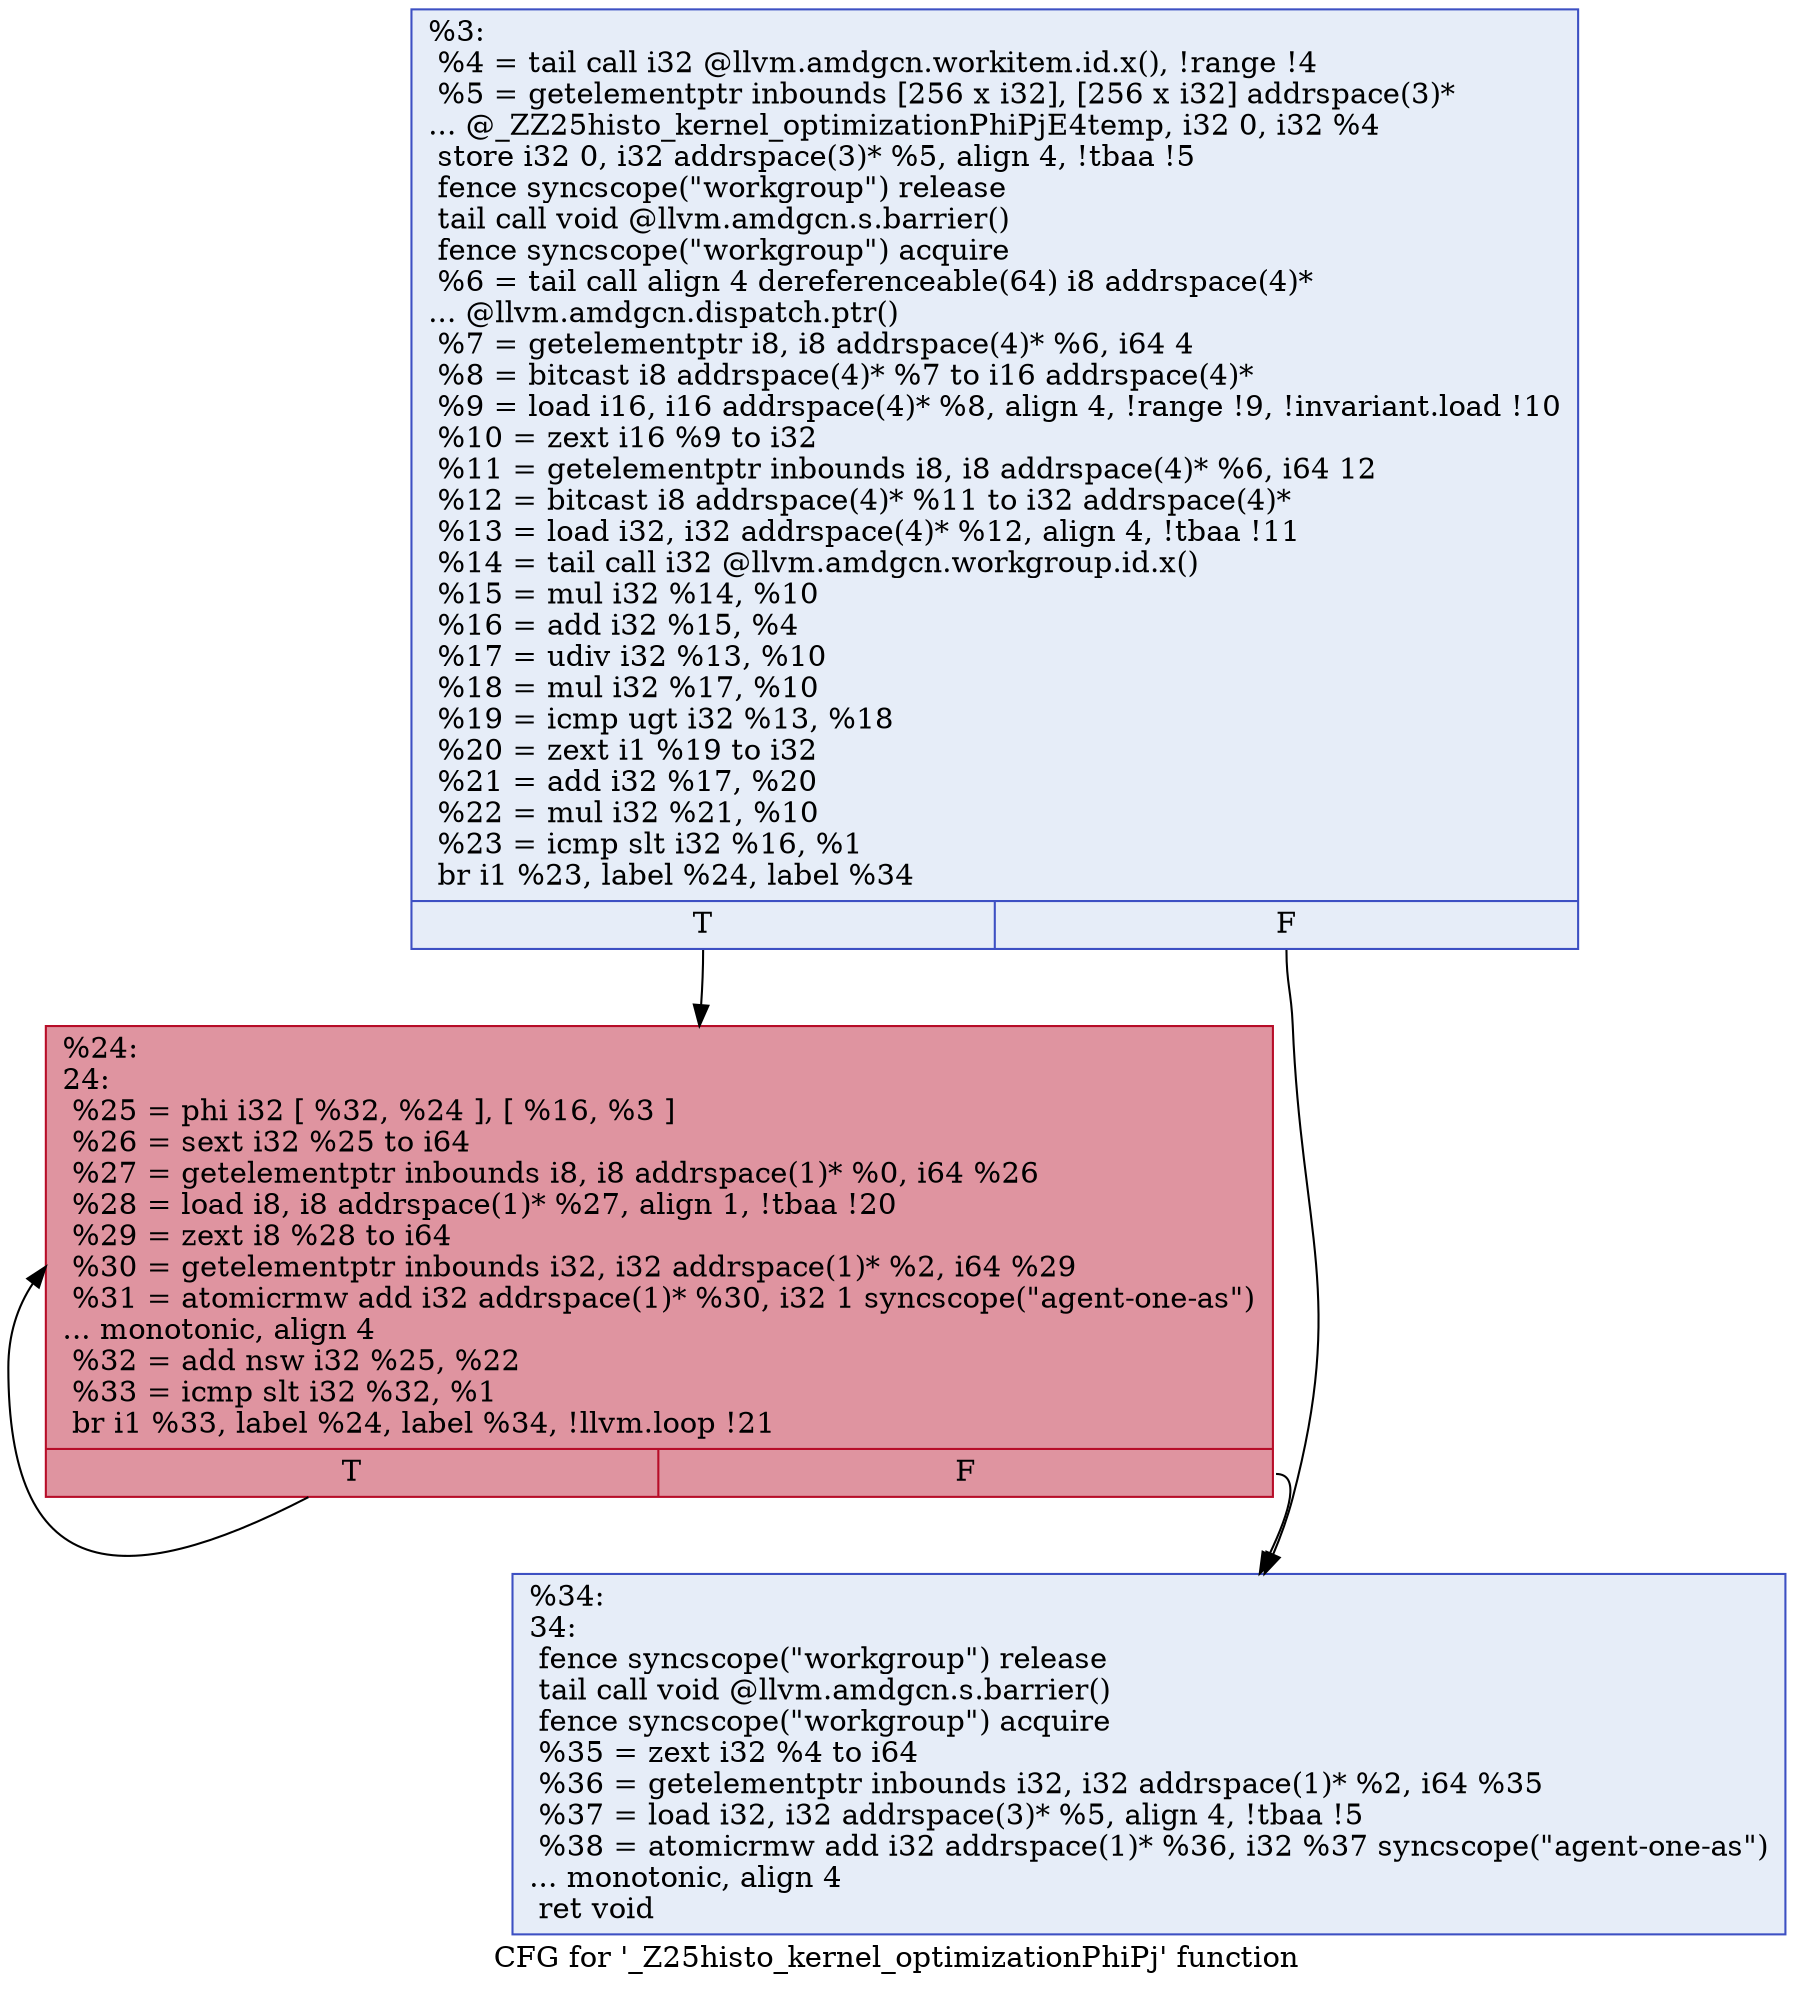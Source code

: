 digraph "CFG for '_Z25histo_kernel_optimizationPhiPj' function" {
	label="CFG for '_Z25histo_kernel_optimizationPhiPj' function";

	Node0x556c2b0 [shape=record,color="#3d50c3ff", style=filled, fillcolor="#c7d7f070",label="{%3:\l  %4 = tail call i32 @llvm.amdgcn.workitem.id.x(), !range !4\l  %5 = getelementptr inbounds [256 x i32], [256 x i32] addrspace(3)*\l... @_ZZ25histo_kernel_optimizationPhiPjE4temp, i32 0, i32 %4\l  store i32 0, i32 addrspace(3)* %5, align 4, !tbaa !5\l  fence syncscope(\"workgroup\") release\l  tail call void @llvm.amdgcn.s.barrier()\l  fence syncscope(\"workgroup\") acquire\l  %6 = tail call align 4 dereferenceable(64) i8 addrspace(4)*\l... @llvm.amdgcn.dispatch.ptr()\l  %7 = getelementptr i8, i8 addrspace(4)* %6, i64 4\l  %8 = bitcast i8 addrspace(4)* %7 to i16 addrspace(4)*\l  %9 = load i16, i16 addrspace(4)* %8, align 4, !range !9, !invariant.load !10\l  %10 = zext i16 %9 to i32\l  %11 = getelementptr inbounds i8, i8 addrspace(4)* %6, i64 12\l  %12 = bitcast i8 addrspace(4)* %11 to i32 addrspace(4)*\l  %13 = load i32, i32 addrspace(4)* %12, align 4, !tbaa !11\l  %14 = tail call i32 @llvm.amdgcn.workgroup.id.x()\l  %15 = mul i32 %14, %10\l  %16 = add i32 %15, %4\l  %17 = udiv i32 %13, %10\l  %18 = mul i32 %17, %10\l  %19 = icmp ugt i32 %13, %18\l  %20 = zext i1 %19 to i32\l  %21 = add i32 %17, %20\l  %22 = mul i32 %21, %10\l  %23 = icmp slt i32 %16, %1\l  br i1 %23, label %24, label %34\l|{<s0>T|<s1>F}}"];
	Node0x556c2b0:s0 -> Node0x556ee20;
	Node0x556c2b0:s1 -> Node0x556eeb0;
	Node0x556ee20 [shape=record,color="#b70d28ff", style=filled, fillcolor="#b70d2870",label="{%24:\l24:                                               \l  %25 = phi i32 [ %32, %24 ], [ %16, %3 ]\l  %26 = sext i32 %25 to i64\l  %27 = getelementptr inbounds i8, i8 addrspace(1)* %0, i64 %26\l  %28 = load i8, i8 addrspace(1)* %27, align 1, !tbaa !20\l  %29 = zext i8 %28 to i64\l  %30 = getelementptr inbounds i32, i32 addrspace(1)* %2, i64 %29\l  %31 = atomicrmw add i32 addrspace(1)* %30, i32 1 syncscope(\"agent-one-as\")\l... monotonic, align 4\l  %32 = add nsw i32 %25, %22\l  %33 = icmp slt i32 %32, %1\l  br i1 %33, label %24, label %34, !llvm.loop !21\l|{<s0>T|<s1>F}}"];
	Node0x556ee20:s0 -> Node0x556ee20;
	Node0x556ee20:s1 -> Node0x556eeb0;
	Node0x556eeb0 [shape=record,color="#3d50c3ff", style=filled, fillcolor="#c7d7f070",label="{%34:\l34:                                               \l  fence syncscope(\"workgroup\") release\l  tail call void @llvm.amdgcn.s.barrier()\l  fence syncscope(\"workgroup\") acquire\l  %35 = zext i32 %4 to i64\l  %36 = getelementptr inbounds i32, i32 addrspace(1)* %2, i64 %35\l  %37 = load i32, i32 addrspace(3)* %5, align 4, !tbaa !5\l  %38 = atomicrmw add i32 addrspace(1)* %36, i32 %37 syncscope(\"agent-one-as\")\l... monotonic, align 4\l  ret void\l}"];
}
